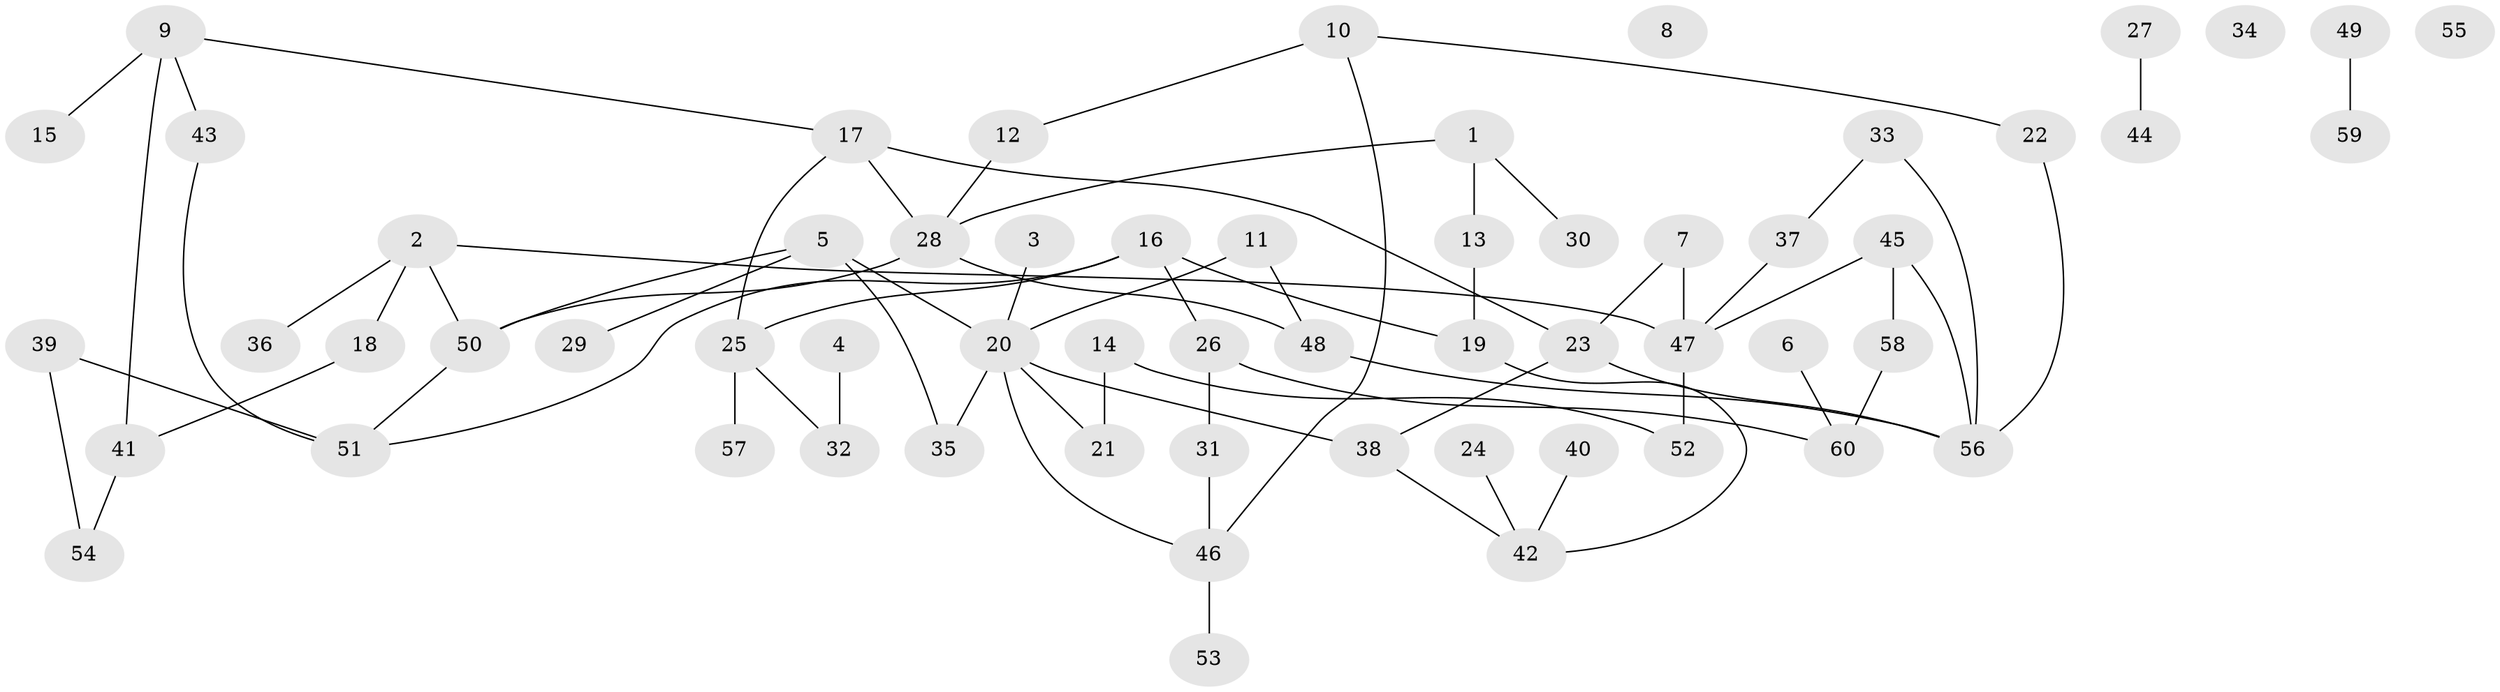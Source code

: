 // coarse degree distribution, {2: 0.23684210526315788, 3: 0.18421052631578946, 1: 0.18421052631578946, 5: 0.10526315789473684, 0: 0.13157894736842105, 6: 0.10526315789473684, 4: 0.05263157894736842}
// Generated by graph-tools (version 1.1) at 2025/41/03/06/25 10:41:19]
// undirected, 60 vertices, 72 edges
graph export_dot {
graph [start="1"]
  node [color=gray90,style=filled];
  1;
  2;
  3;
  4;
  5;
  6;
  7;
  8;
  9;
  10;
  11;
  12;
  13;
  14;
  15;
  16;
  17;
  18;
  19;
  20;
  21;
  22;
  23;
  24;
  25;
  26;
  27;
  28;
  29;
  30;
  31;
  32;
  33;
  34;
  35;
  36;
  37;
  38;
  39;
  40;
  41;
  42;
  43;
  44;
  45;
  46;
  47;
  48;
  49;
  50;
  51;
  52;
  53;
  54;
  55;
  56;
  57;
  58;
  59;
  60;
  1 -- 13;
  1 -- 28;
  1 -- 30;
  2 -- 18;
  2 -- 36;
  2 -- 47;
  2 -- 50;
  3 -- 20;
  4 -- 32;
  5 -- 20;
  5 -- 29;
  5 -- 35;
  5 -- 50;
  6 -- 60;
  7 -- 23;
  7 -- 47;
  9 -- 15;
  9 -- 17;
  9 -- 41;
  9 -- 43;
  10 -- 12;
  10 -- 22;
  10 -- 46;
  11 -- 20;
  11 -- 48;
  12 -- 28;
  13 -- 19;
  14 -- 21;
  14 -- 52;
  16 -- 19;
  16 -- 25;
  16 -- 26;
  16 -- 51;
  17 -- 23;
  17 -- 25;
  17 -- 28;
  18 -- 41;
  19 -- 42;
  20 -- 21;
  20 -- 35;
  20 -- 38;
  20 -- 46;
  22 -- 56;
  23 -- 38;
  23 -- 56;
  24 -- 42;
  25 -- 32;
  25 -- 57;
  26 -- 31;
  26 -- 60;
  27 -- 44;
  28 -- 48;
  28 -- 50;
  31 -- 46;
  33 -- 37;
  33 -- 56;
  37 -- 47;
  38 -- 42;
  39 -- 51;
  39 -- 54;
  40 -- 42;
  41 -- 54;
  43 -- 51;
  45 -- 47;
  45 -- 56;
  45 -- 58;
  46 -- 53;
  47 -- 52;
  48 -- 56;
  49 -- 59;
  50 -- 51;
  58 -- 60;
}
